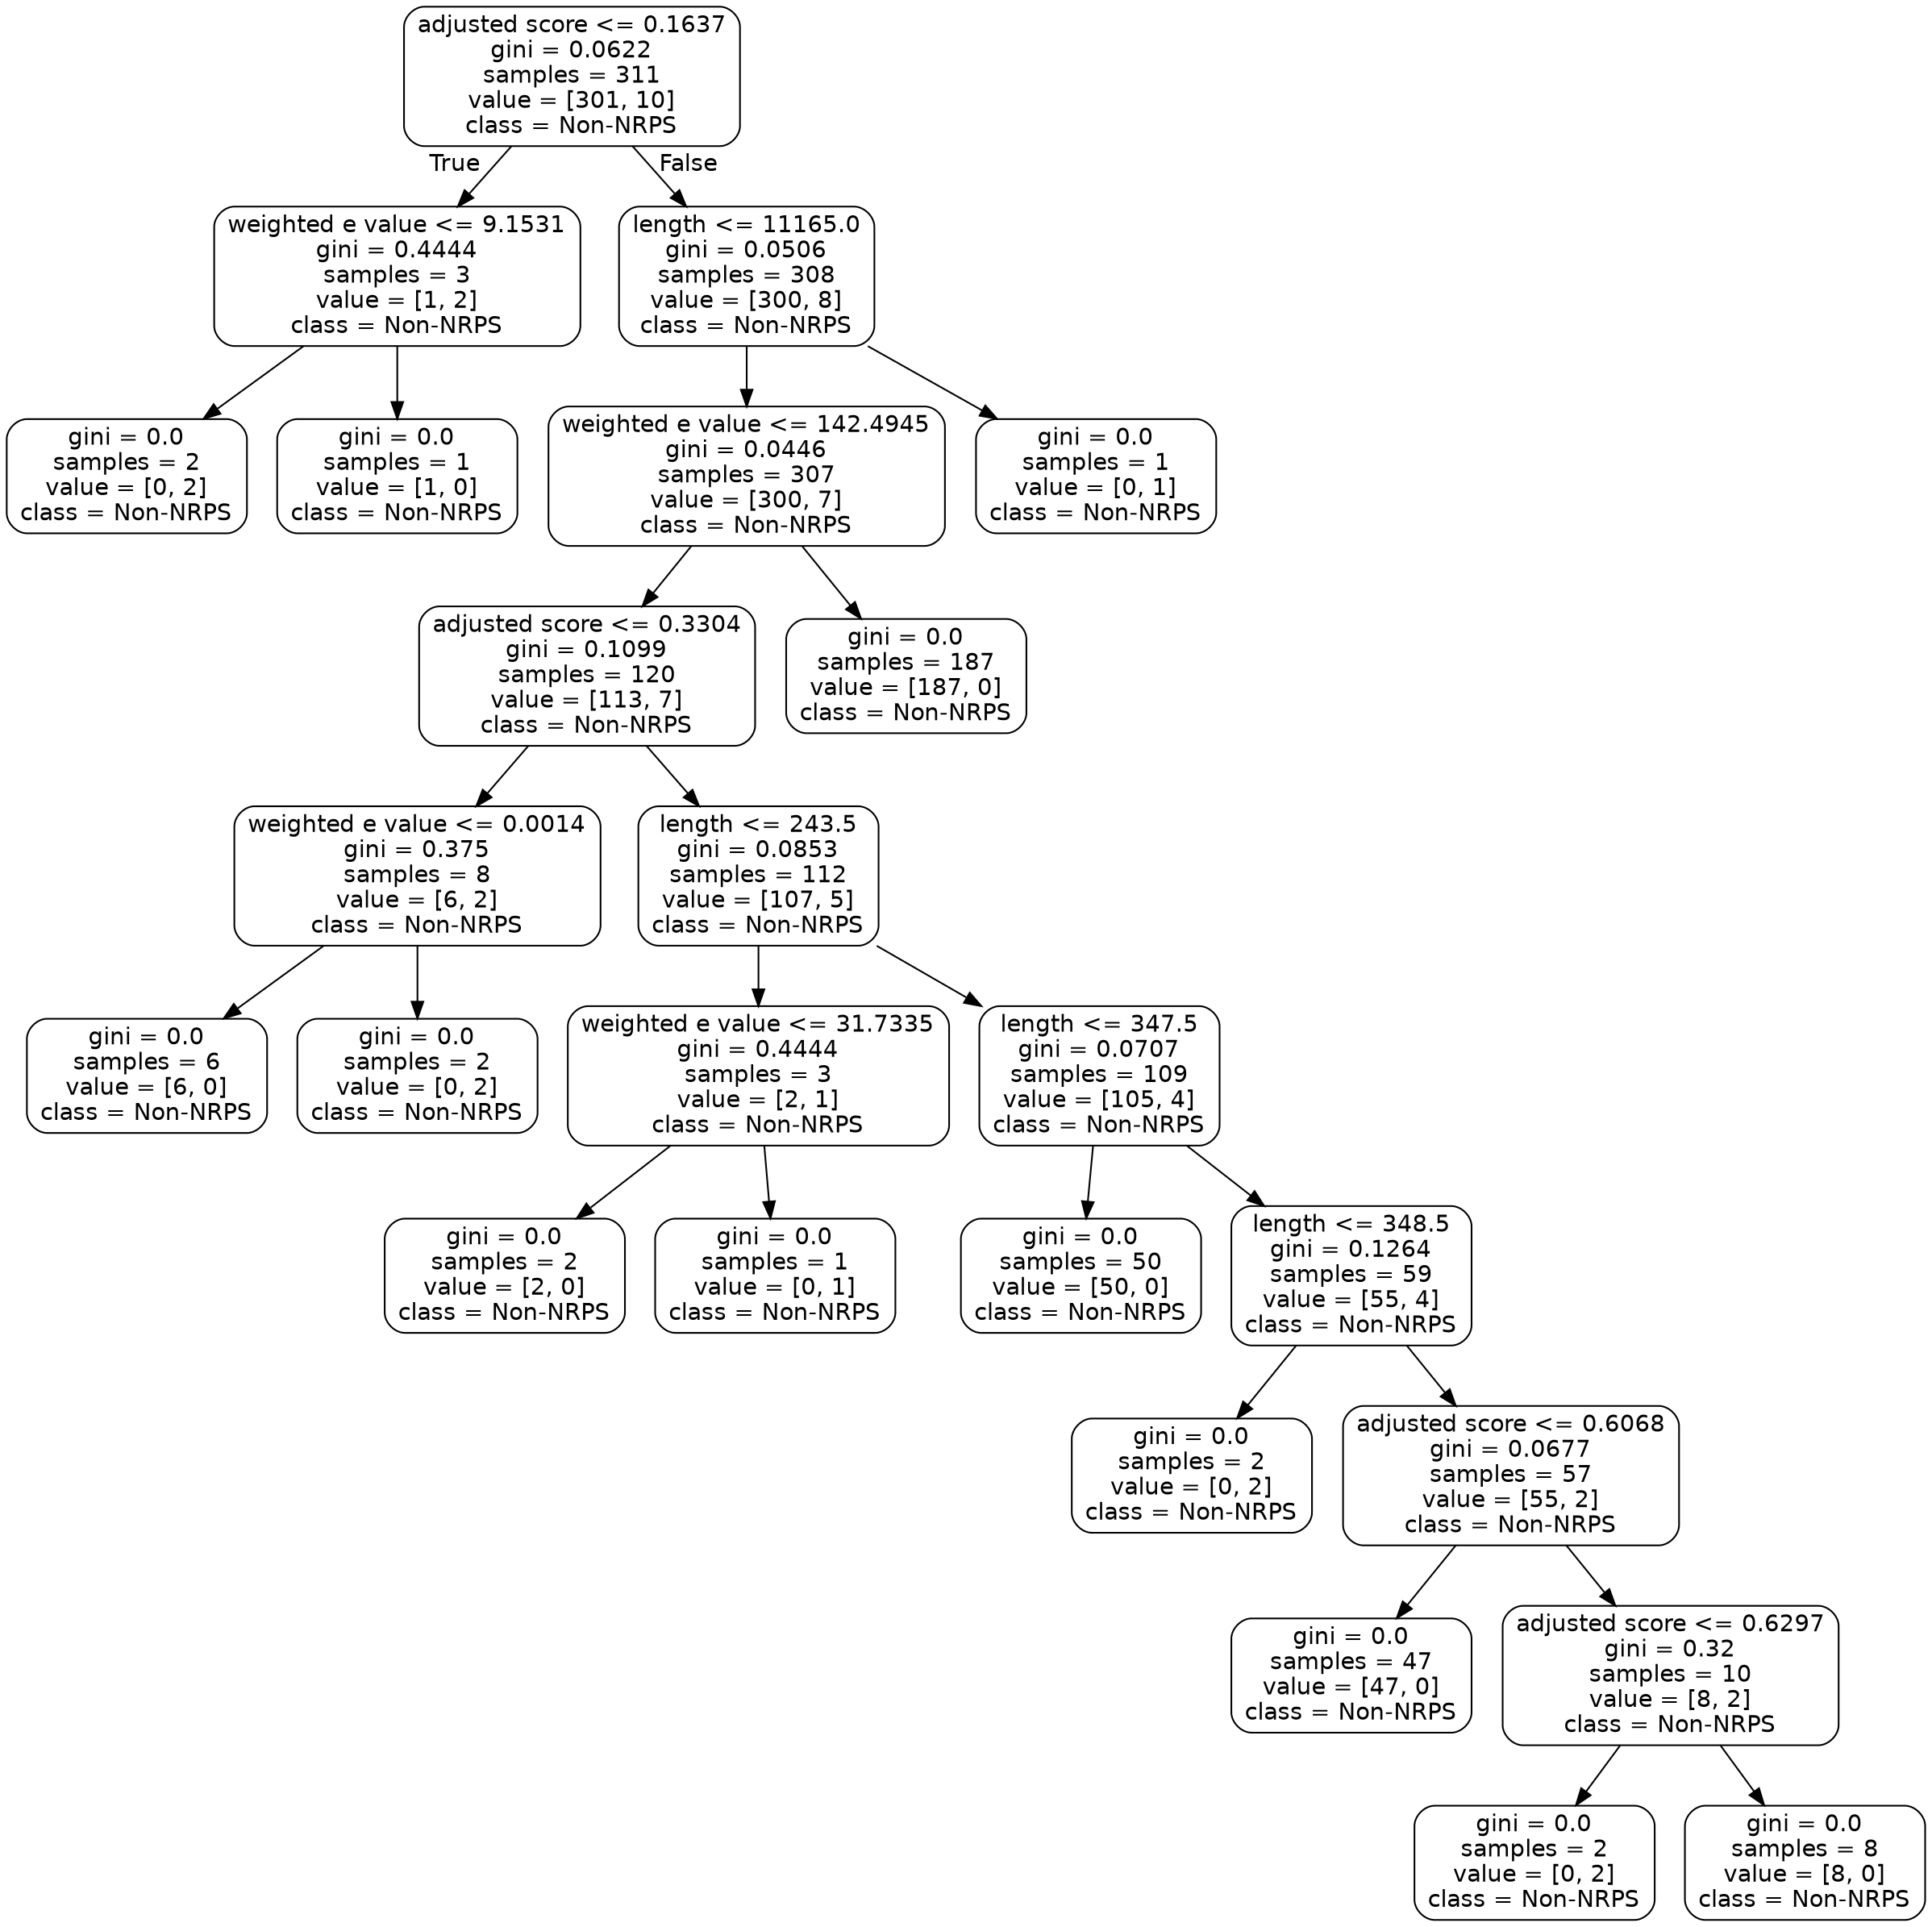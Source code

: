 digraph Tree {
node [shape=box, style="rounded", color="black", fontname=helvetica] ;
edge [fontname=helvetica] ;
0 [label="adjusted score <= 0.1637\ngini = 0.0622\nsamples = 311\nvalue = [301, 10]\nclass = Non-NRPS"] ;
1 [label="weighted e value <= 9.1531\ngini = 0.4444\nsamples = 3\nvalue = [1, 2]\nclass = Non-NRPS"] ;
0 -> 1 [labeldistance=2.5, labelangle=45, headlabel="True"] ;
2 [label="gini = 0.0\nsamples = 2\nvalue = [0, 2]\nclass = Non-NRPS"] ;
1 -> 2 ;
3 [label="gini = 0.0\nsamples = 1\nvalue = [1, 0]\nclass = Non-NRPS"] ;
1 -> 3 ;
4 [label="length <= 11165.0\ngini = 0.0506\nsamples = 308\nvalue = [300, 8]\nclass = Non-NRPS"] ;
0 -> 4 [labeldistance=2.5, labelangle=-45, headlabel="False"] ;
5 [label="weighted e value <= 142.4945\ngini = 0.0446\nsamples = 307\nvalue = [300, 7]\nclass = Non-NRPS"] ;
4 -> 5 ;
6 [label="adjusted score <= 0.3304\ngini = 0.1099\nsamples = 120\nvalue = [113, 7]\nclass = Non-NRPS"] ;
5 -> 6 ;
7 [label="weighted e value <= 0.0014\ngini = 0.375\nsamples = 8\nvalue = [6, 2]\nclass = Non-NRPS"] ;
6 -> 7 ;
8 [label="gini = 0.0\nsamples = 6\nvalue = [6, 0]\nclass = Non-NRPS"] ;
7 -> 8 ;
9 [label="gini = 0.0\nsamples = 2\nvalue = [0, 2]\nclass = Non-NRPS"] ;
7 -> 9 ;
10 [label="length <= 243.5\ngini = 0.0853\nsamples = 112\nvalue = [107, 5]\nclass = Non-NRPS"] ;
6 -> 10 ;
11 [label="weighted e value <= 31.7335\ngini = 0.4444\nsamples = 3\nvalue = [2, 1]\nclass = Non-NRPS"] ;
10 -> 11 ;
12 [label="gini = 0.0\nsamples = 2\nvalue = [2, 0]\nclass = Non-NRPS"] ;
11 -> 12 ;
13 [label="gini = 0.0\nsamples = 1\nvalue = [0, 1]\nclass = Non-NRPS"] ;
11 -> 13 ;
14 [label="length <= 347.5\ngini = 0.0707\nsamples = 109\nvalue = [105, 4]\nclass = Non-NRPS"] ;
10 -> 14 ;
15 [label="gini = 0.0\nsamples = 50\nvalue = [50, 0]\nclass = Non-NRPS"] ;
14 -> 15 ;
16 [label="length <= 348.5\ngini = 0.1264\nsamples = 59\nvalue = [55, 4]\nclass = Non-NRPS"] ;
14 -> 16 ;
17 [label="gini = 0.0\nsamples = 2\nvalue = [0, 2]\nclass = Non-NRPS"] ;
16 -> 17 ;
18 [label="adjusted score <= 0.6068\ngini = 0.0677\nsamples = 57\nvalue = [55, 2]\nclass = Non-NRPS"] ;
16 -> 18 ;
19 [label="gini = 0.0\nsamples = 47\nvalue = [47, 0]\nclass = Non-NRPS"] ;
18 -> 19 ;
20 [label="adjusted score <= 0.6297\ngini = 0.32\nsamples = 10\nvalue = [8, 2]\nclass = Non-NRPS"] ;
18 -> 20 ;
21 [label="gini = 0.0\nsamples = 2\nvalue = [0, 2]\nclass = Non-NRPS"] ;
20 -> 21 ;
22 [label="gini = 0.0\nsamples = 8\nvalue = [8, 0]\nclass = Non-NRPS"] ;
20 -> 22 ;
23 [label="gini = 0.0\nsamples = 187\nvalue = [187, 0]\nclass = Non-NRPS"] ;
5 -> 23 ;
24 [label="gini = 0.0\nsamples = 1\nvalue = [0, 1]\nclass = Non-NRPS"] ;
4 -> 24 ;
}
